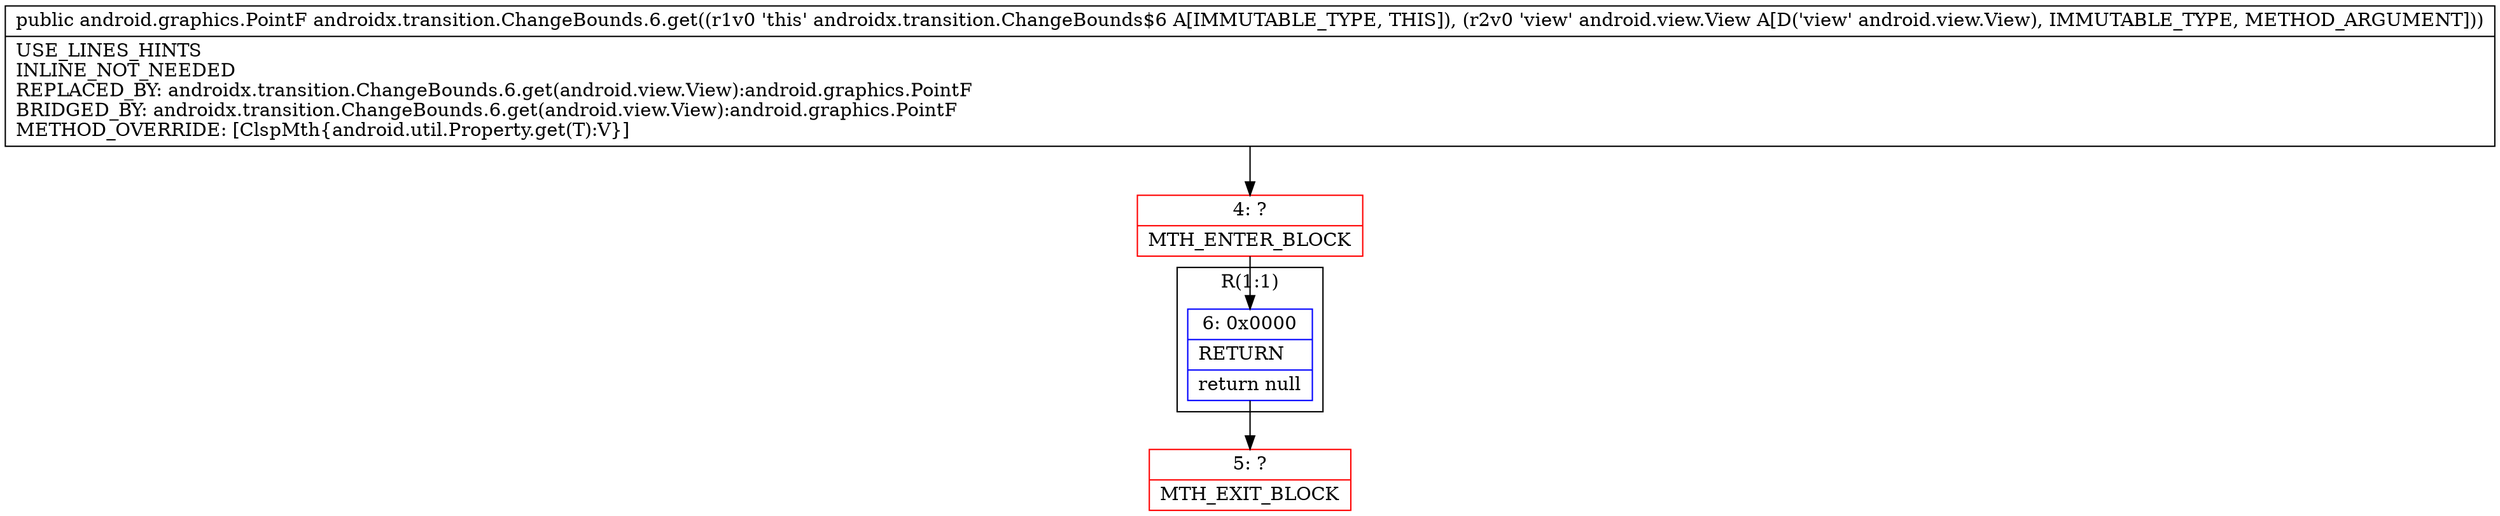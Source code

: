 digraph "CFG forandroidx.transition.ChangeBounds.6.get(Landroid\/view\/View;)Landroid\/graphics\/PointF;" {
subgraph cluster_Region_1204329993 {
label = "R(1:1)";
node [shape=record,color=blue];
Node_6 [shape=record,label="{6\:\ 0x0000|RETURN\l|return null\l}"];
}
Node_4 [shape=record,color=red,label="{4\:\ ?|MTH_ENTER_BLOCK\l}"];
Node_5 [shape=record,color=red,label="{5\:\ ?|MTH_EXIT_BLOCK\l}"];
MethodNode[shape=record,label="{public android.graphics.PointF androidx.transition.ChangeBounds.6.get((r1v0 'this' androidx.transition.ChangeBounds$6 A[IMMUTABLE_TYPE, THIS]), (r2v0 'view' android.view.View A[D('view' android.view.View), IMMUTABLE_TYPE, METHOD_ARGUMENT]))  | USE_LINES_HINTS\lINLINE_NOT_NEEDED\lREPLACED_BY: androidx.transition.ChangeBounds.6.get(android.view.View):android.graphics.PointF\lBRIDGED_BY: androidx.transition.ChangeBounds.6.get(android.view.View):android.graphics.PointF\lMETHOD_OVERRIDE: [ClspMth\{android.util.Property.get(T):V\}]\l}"];
MethodNode -> Node_4;Node_6 -> Node_5;
Node_4 -> Node_6;
}

